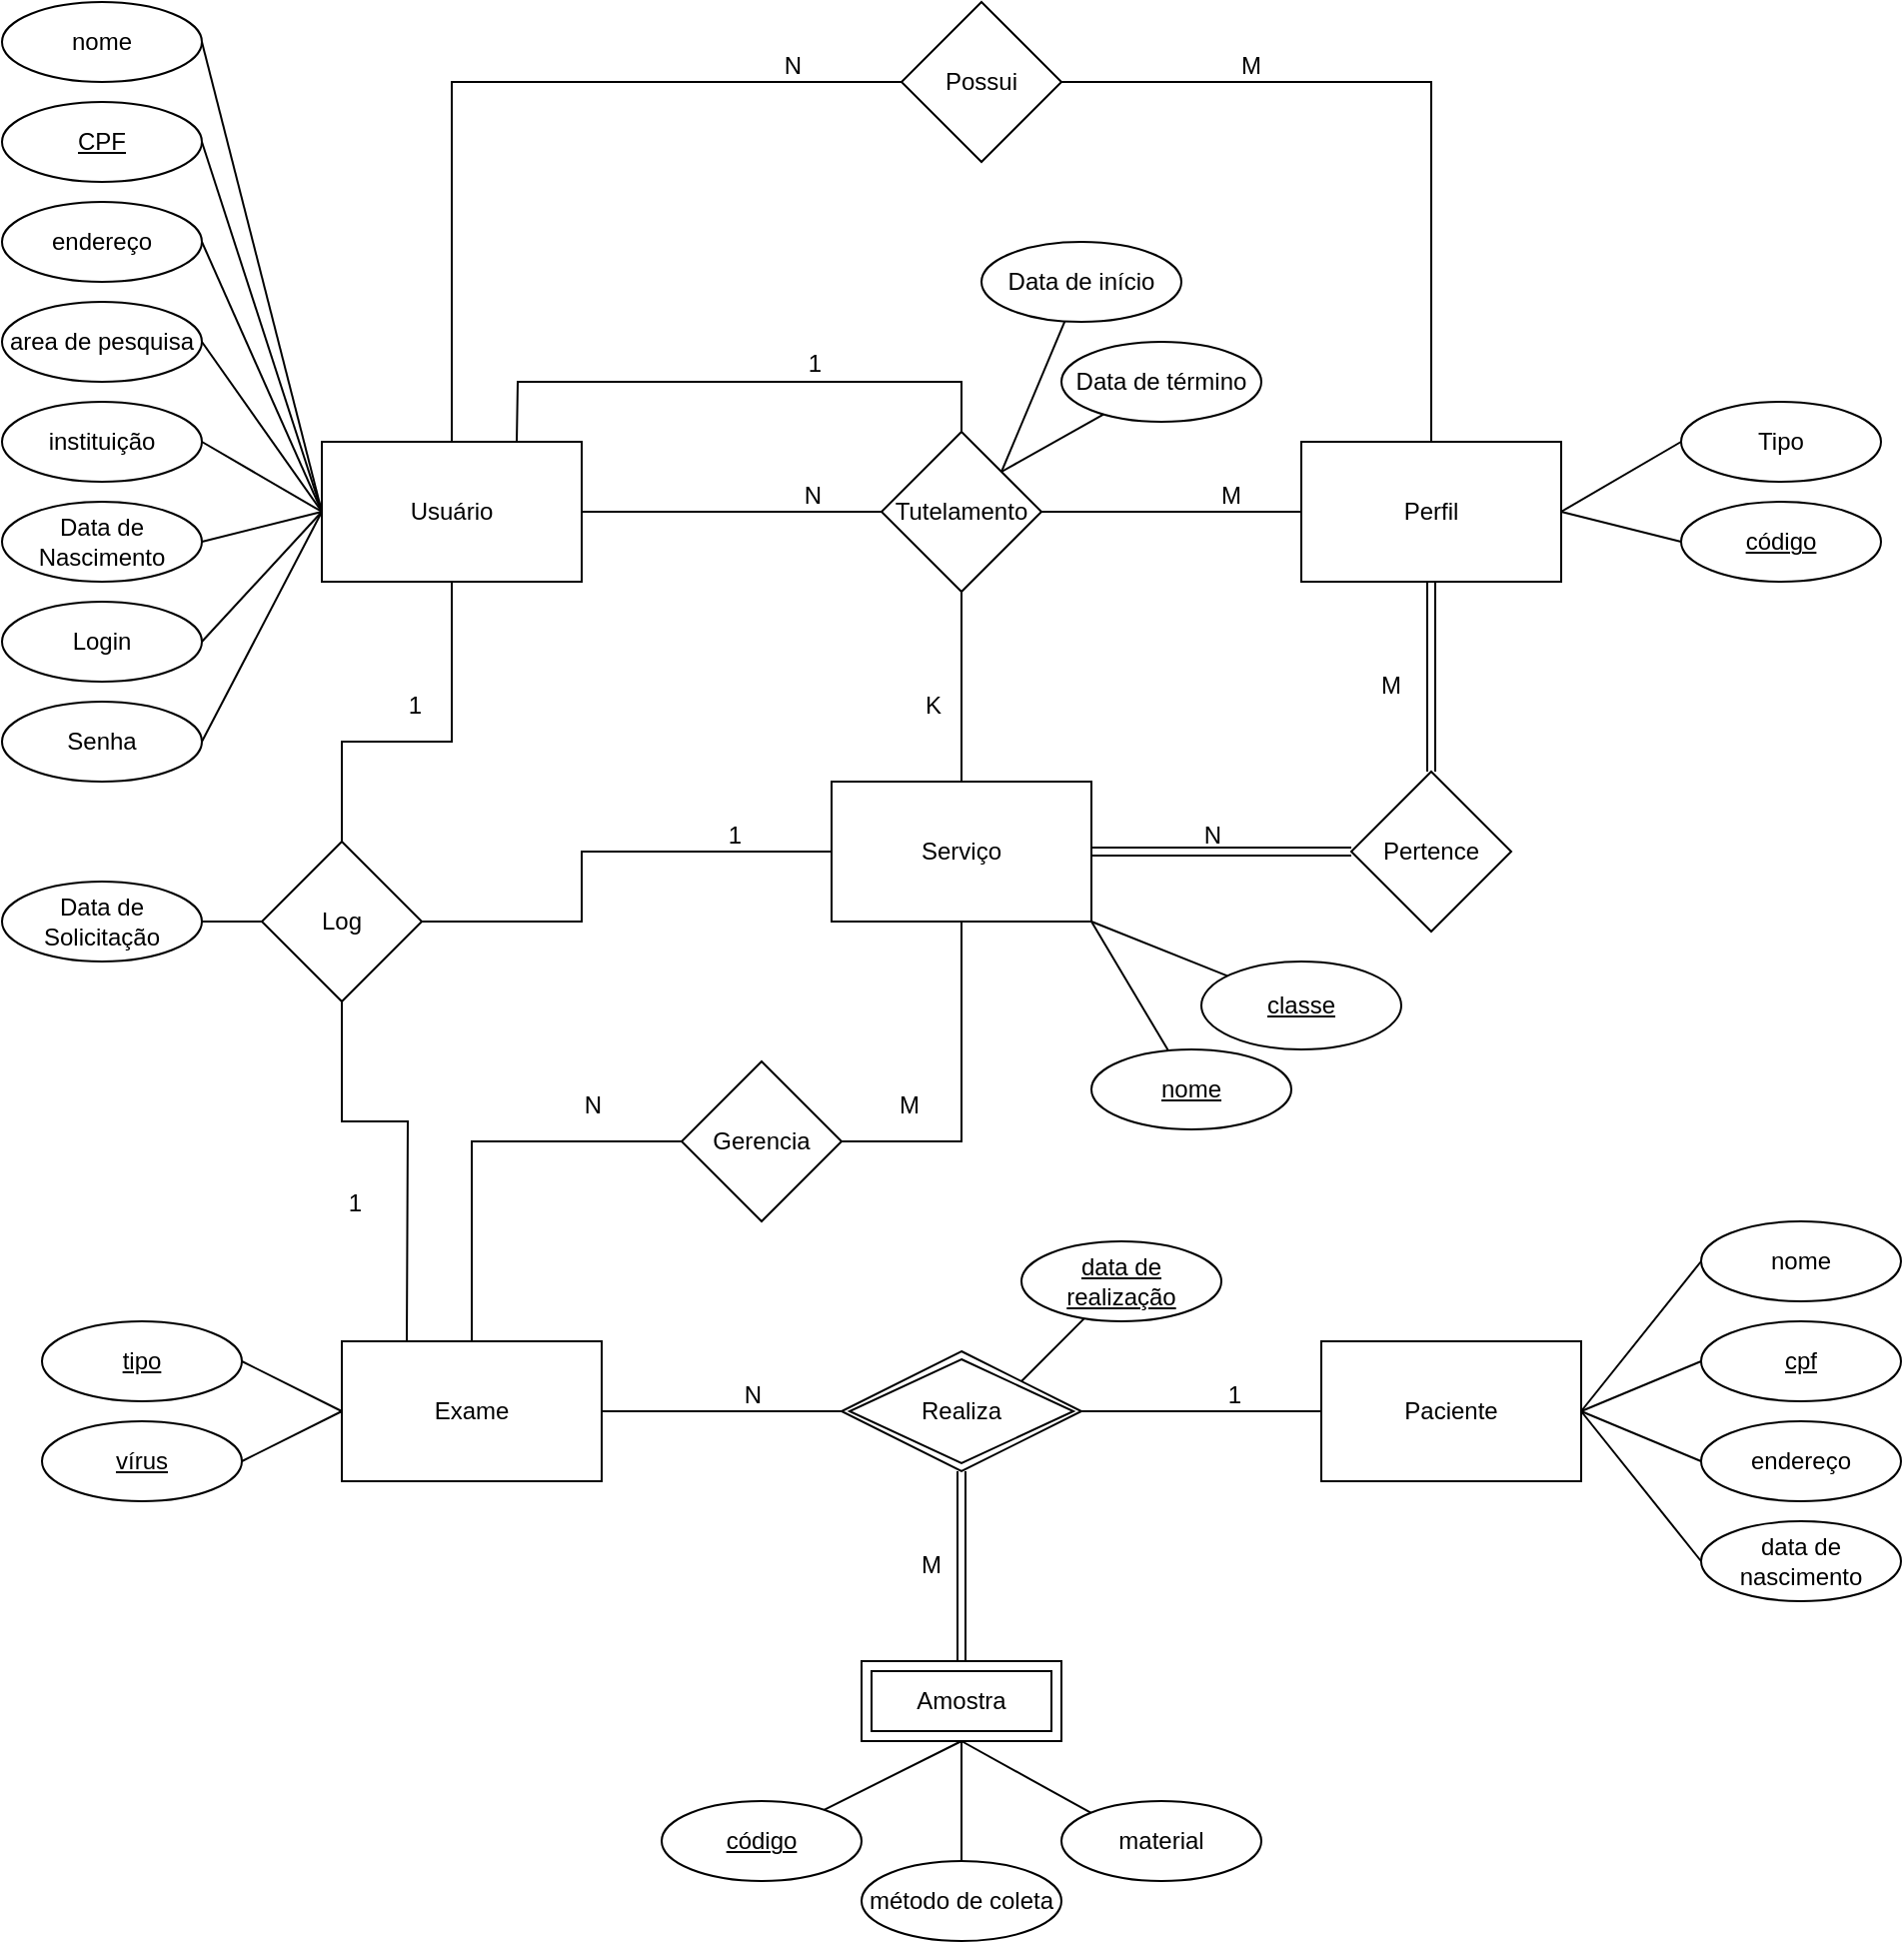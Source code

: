 <mxfile version="13.1.8" type="device"><diagram id="vqulIl1J4enLwHjpf-9g" name="Page-1"><mxGraphModel dx="1021" dy="624" grid="1" gridSize="10" guides="1" tooltips="1" connect="1" arrows="1" fold="1" page="1" pageScale="1" pageWidth="850" pageHeight="1100" math="0" shadow="0"><root><mxCell id="0"/><mxCell id="1" parent="0"/><mxCell id="Hca87l5G_y4M02Vb20pz-1" value="Usuário" style="rounded=0;whiteSpace=wrap;html=1;" parent="1" vertex="1"><mxGeometry x="330" y="250" width="130" height="70" as="geometry"/></mxCell><mxCell id="Hca87l5G_y4M02Vb20pz-2" value="nome" style="ellipse;whiteSpace=wrap;html=1;align=center;" parent="1" vertex="1"><mxGeometry x="170" y="30" width="100" height="40" as="geometry"/></mxCell><mxCell id="Hca87l5G_y4M02Vb20pz-4" value="endereço" style="ellipse;whiteSpace=wrap;html=1;align=center;" parent="1" vertex="1"><mxGeometry x="170" y="130" width="100" height="40" as="geometry"/></mxCell><mxCell id="Hca87l5G_y4M02Vb20pz-5" value="CPF" style="ellipse;whiteSpace=wrap;html=1;align=center;fontStyle=4;" parent="1" vertex="1"><mxGeometry x="170" y="80" width="100" height="40" as="geometry"/></mxCell><mxCell id="Hca87l5G_y4M02Vb20pz-6" value="area de pesquisa" style="ellipse;whiteSpace=wrap;html=1;align=center;" parent="1" vertex="1"><mxGeometry x="170" y="180" width="100" height="40" as="geometry"/></mxCell><mxCell id="Hca87l5G_y4M02Vb20pz-7" value="instituição" style="ellipse;whiteSpace=wrap;html=1;align=center;" parent="1" vertex="1"><mxGeometry x="170" y="230" width="100" height="40" as="geometry"/></mxCell><mxCell id="Hca87l5G_y4M02Vb20pz-8" value="Data de Nascimento" style="ellipse;whiteSpace=wrap;html=1;align=center;" parent="1" vertex="1"><mxGeometry x="170" y="280" width="100" height="40" as="geometry"/></mxCell><mxCell id="Hca87l5G_y4M02Vb20pz-9" value="Login" style="ellipse;whiteSpace=wrap;html=1;align=center;" parent="1" vertex="1"><mxGeometry x="170" y="330" width="100" height="40" as="geometry"/></mxCell><mxCell id="Hca87l5G_y4M02Vb20pz-10" value="Senha" style="ellipse;whiteSpace=wrap;html=1;align=center;" parent="1" vertex="1"><mxGeometry x="170" y="380" width="100" height="40" as="geometry"/></mxCell><mxCell id="Hca87l5G_y4M02Vb20pz-12" value="" style="endArrow=none;html=1;entryX=0;entryY=0.5;entryDx=0;entryDy=0;exitX=1;exitY=0.5;exitDx=0;exitDy=0;" parent="1" source="Hca87l5G_y4M02Vb20pz-2" target="Hca87l5G_y4M02Vb20pz-1" edge="1"><mxGeometry width="50" height="50" relative="1" as="geometry"><mxPoint x="400" y="370" as="sourcePoint"/><mxPoint x="450" y="320" as="targetPoint"/></mxGeometry></mxCell><mxCell id="Hca87l5G_y4M02Vb20pz-13" value="" style="endArrow=none;html=1;entryX=0;entryY=0.5;entryDx=0;entryDy=0;exitX=1;exitY=0.5;exitDx=0;exitDy=0;" parent="1" source="Hca87l5G_y4M02Vb20pz-5" target="Hca87l5G_y4M02Vb20pz-1" edge="1"><mxGeometry width="50" height="50" relative="1" as="geometry"><mxPoint x="290" y="130" as="sourcePoint"/><mxPoint x="370" y="270" as="targetPoint"/></mxGeometry></mxCell><mxCell id="Hca87l5G_y4M02Vb20pz-14" value="" style="endArrow=none;html=1;entryX=0;entryY=0.5;entryDx=0;entryDy=0;exitX=1;exitY=0.5;exitDx=0;exitDy=0;" parent="1" source="Hca87l5G_y4M02Vb20pz-4" target="Hca87l5G_y4M02Vb20pz-1" edge="1"><mxGeometry width="50" height="50" relative="1" as="geometry"><mxPoint x="290" y="180" as="sourcePoint"/><mxPoint x="370" y="270" as="targetPoint"/></mxGeometry></mxCell><mxCell id="Hca87l5G_y4M02Vb20pz-15" value="" style="endArrow=none;html=1;exitX=1;exitY=0.5;exitDx=0;exitDy=0;entryX=0;entryY=0.5;entryDx=0;entryDy=0;" parent="1" source="Hca87l5G_y4M02Vb20pz-6" target="Hca87l5G_y4M02Vb20pz-1" edge="1"><mxGeometry width="50" height="50" relative="1" as="geometry"><mxPoint x="290" y="230" as="sourcePoint"/><mxPoint x="360" y="260" as="targetPoint"/></mxGeometry></mxCell><mxCell id="Hca87l5G_y4M02Vb20pz-17" value="" style="endArrow=none;html=1;exitX=1;exitY=0.5;exitDx=0;exitDy=0;entryX=0;entryY=0.5;entryDx=0;entryDy=0;" parent="1" source="Hca87l5G_y4M02Vb20pz-7" target="Hca87l5G_y4M02Vb20pz-1" edge="1"><mxGeometry width="50" height="50" relative="1" as="geometry"><mxPoint x="290" y="280" as="sourcePoint"/><mxPoint x="370" y="270" as="targetPoint"/></mxGeometry></mxCell><mxCell id="Hca87l5G_y4M02Vb20pz-18" value="" style="endArrow=none;html=1;exitX=1;exitY=0.5;exitDx=0;exitDy=0;entryX=0;entryY=0.5;entryDx=0;entryDy=0;" parent="1" source="Hca87l5G_y4M02Vb20pz-8" target="Hca87l5G_y4M02Vb20pz-1" edge="1"><mxGeometry width="50" height="50" relative="1" as="geometry"><mxPoint x="290" y="330" as="sourcePoint"/><mxPoint x="360" y="260" as="targetPoint"/></mxGeometry></mxCell><mxCell id="Hca87l5G_y4M02Vb20pz-19" value="" style="endArrow=none;html=1;exitX=1;exitY=0.5;exitDx=0;exitDy=0;entryX=0;entryY=0.5;entryDx=0;entryDy=0;" parent="1" source="Hca87l5G_y4M02Vb20pz-9" target="Hca87l5G_y4M02Vb20pz-1" edge="1"><mxGeometry width="50" height="50" relative="1" as="geometry"><mxPoint x="290" y="380" as="sourcePoint"/><mxPoint x="370" y="270" as="targetPoint"/></mxGeometry></mxCell><mxCell id="Hca87l5G_y4M02Vb20pz-20" value="" style="endArrow=none;html=1;exitX=1;exitY=0.5;exitDx=0;exitDy=0;entryX=0;entryY=0.5;entryDx=0;entryDy=0;" parent="1" source="Hca87l5G_y4M02Vb20pz-10" target="Hca87l5G_y4M02Vb20pz-1" edge="1"><mxGeometry width="50" height="50" relative="1" as="geometry"><mxPoint x="290" y="430" as="sourcePoint"/><mxPoint x="370" y="270" as="targetPoint"/></mxGeometry></mxCell><mxCell id="Hca87l5G_y4M02Vb20pz-21" value="Tutelamento" style="rhombus;whiteSpace=wrap;html=1;" parent="1" vertex="1"><mxGeometry x="610" y="245" width="80" height="80" as="geometry"/></mxCell><mxCell id="Hca87l5G_y4M02Vb20pz-22" value="Perfil" style="rounded=0;whiteSpace=wrap;html=1;" parent="1" vertex="1"><mxGeometry x="820" y="250" width="130" height="70" as="geometry"/></mxCell><mxCell id="Hca87l5G_y4M02Vb20pz-25" value="Possui" style="rhombus;whiteSpace=wrap;html=1;" parent="1" vertex="1"><mxGeometry x="620" y="30" width="80" height="80" as="geometry"/></mxCell><mxCell id="Hca87l5G_y4M02Vb20pz-26" value="" style="endArrow=none;html=1;rounded=0;exitX=0.75;exitY=0;exitDx=0;exitDy=0;entryX=0.5;entryY=0;entryDx=0;entryDy=0;" parent="1" source="Hca87l5G_y4M02Vb20pz-1" target="Hca87l5G_y4M02Vb20pz-21" edge="1"><mxGeometry relative="1" as="geometry"><mxPoint x="370" y="290" as="sourcePoint"/><mxPoint x="580" y="220" as="targetPoint"/><Array as="points"><mxPoint x="428" y="220"/><mxPoint x="550" y="220"/><mxPoint x="650" y="220"/></Array></mxGeometry></mxCell><mxCell id="Hca87l5G_y4M02Vb20pz-27" value="1" style="resizable=0;html=1;align=right;verticalAlign=bottom;" parent="Hca87l5G_y4M02Vb20pz-26" connectable="0" vertex="1"><mxGeometry x="1" relative="1" as="geometry"><mxPoint x="-70" y="-25" as="offset"/></mxGeometry></mxCell><mxCell id="Hca87l5G_y4M02Vb20pz-28" value="" style="endArrow=none;html=1;rounded=0;entryX=0;entryY=0.5;entryDx=0;entryDy=0;" parent="1" target="Hca87l5G_y4M02Vb20pz-21" edge="1"><mxGeometry relative="1" as="geometry"><mxPoint x="460" y="285" as="sourcePoint"/><mxPoint x="530" y="290" as="targetPoint"/></mxGeometry></mxCell><mxCell id="Hca87l5G_y4M02Vb20pz-29" value="N" style="resizable=0;html=1;align=right;verticalAlign=bottom;" parent="Hca87l5G_y4M02Vb20pz-28" connectable="0" vertex="1"><mxGeometry x="1" relative="1" as="geometry"><mxPoint x="-30" as="offset"/></mxGeometry></mxCell><mxCell id="Hca87l5G_y4M02Vb20pz-33" value="" style="endArrow=none;html=1;rounded=0;exitX=0.5;exitY=0;exitDx=0;exitDy=0;entryX=0;entryY=0.5;entryDx=0;entryDy=0;" parent="1" source="Hca87l5G_y4M02Vb20pz-1" target="Hca87l5G_y4M02Vb20pz-25" edge="1"><mxGeometry relative="1" as="geometry"><mxPoint x="470" y="295" as="sourcePoint"/><mxPoint x="395" y="90" as="targetPoint"/><Array as="points"><mxPoint x="395" y="70"/></Array></mxGeometry></mxCell><mxCell id="Hca87l5G_y4M02Vb20pz-34" value="N" style="resizable=0;html=1;align=right;verticalAlign=bottom;" parent="Hca87l5G_y4M02Vb20pz-33" connectable="0" vertex="1"><mxGeometry x="1" relative="1" as="geometry"><mxPoint x="-50" as="offset"/></mxGeometry></mxCell><mxCell id="Hca87l5G_y4M02Vb20pz-35" value="" style="endArrow=none;html=1;rounded=0;exitX=0.5;exitY=0;exitDx=0;exitDy=0;entryX=1;entryY=0.5;entryDx=0;entryDy=0;" parent="1" source="Hca87l5G_y4M02Vb20pz-22" target="Hca87l5G_y4M02Vb20pz-25" edge="1"><mxGeometry relative="1" as="geometry"><mxPoint x="405" y="260" as="sourcePoint"/><mxPoint x="560" y="150" as="targetPoint"/><Array as="points"><mxPoint x="885" y="70"/></Array></mxGeometry></mxCell><mxCell id="Hca87l5G_y4M02Vb20pz-36" value="M" style="resizable=0;html=1;align=right;verticalAlign=bottom;" parent="Hca87l5G_y4M02Vb20pz-35" connectable="0" vertex="1"><mxGeometry x="1" relative="1" as="geometry"><mxPoint x="100" as="offset"/></mxGeometry></mxCell><mxCell id="Hca87l5G_y4M02Vb20pz-37" value="Data de início" style="ellipse;whiteSpace=wrap;html=1;align=center;" parent="1" vertex="1"><mxGeometry x="660" y="150" width="100" height="40" as="geometry"/></mxCell><mxCell id="Hca87l5G_y4M02Vb20pz-38" value="Data de término" style="ellipse;whiteSpace=wrap;html=1;align=center;" parent="1" vertex="1"><mxGeometry x="700" y="200" width="100" height="40" as="geometry"/></mxCell><mxCell id="Hca87l5G_y4M02Vb20pz-39" value="" style="endArrow=none;html=1;exitX=1;exitY=0;exitDx=0;exitDy=0;" parent="1" source="Hca87l5G_y4M02Vb20pz-21" target="Hca87l5G_y4M02Vb20pz-38" edge="1"><mxGeometry width="50" height="50" relative="1" as="geometry"><mxPoint x="690" y="310" as="sourcePoint"/><mxPoint x="740" y="260" as="targetPoint"/></mxGeometry></mxCell><mxCell id="Hca87l5G_y4M02Vb20pz-40" value="" style="endArrow=none;html=1;exitX=1;exitY=0;exitDx=0;exitDy=0;" parent="1" source="Hca87l5G_y4M02Vb20pz-21" target="Hca87l5G_y4M02Vb20pz-37" edge="1"><mxGeometry width="50" height="50" relative="1" as="geometry"><mxPoint x="680" y="275" as="sourcePoint"/><mxPoint x="731.024" y="246.299" as="targetPoint"/></mxGeometry></mxCell><mxCell id="Hca87l5G_y4M02Vb20pz-41" value="" style="endArrow=none;html=1;rounded=0;entryX=0;entryY=0.5;entryDx=0;entryDy=0;exitX=1;exitY=0.5;exitDx=0;exitDy=0;" parent="1" source="Hca87l5G_y4M02Vb20pz-21" target="Hca87l5G_y4M02Vb20pz-22" edge="1"><mxGeometry relative="1" as="geometry"><mxPoint x="470" y="295" as="sourcePoint"/><mxPoint x="620" y="295" as="targetPoint"/></mxGeometry></mxCell><mxCell id="Hca87l5G_y4M02Vb20pz-42" value="M" style="resizable=0;html=1;align=right;verticalAlign=bottom;" parent="Hca87l5G_y4M02Vb20pz-41" connectable="0" vertex="1"><mxGeometry x="1" relative="1" as="geometry"><mxPoint x="-30" as="offset"/></mxGeometry></mxCell><mxCell id="Hca87l5G_y4M02Vb20pz-43" value="Tipo" style="ellipse;whiteSpace=wrap;html=1;align=center;" parent="1" vertex="1"><mxGeometry x="1010" y="230" width="100" height="40" as="geometry"/></mxCell><mxCell id="Hca87l5G_y4M02Vb20pz-44" value="" style="endArrow=none;html=1;exitX=1;exitY=0.5;exitDx=0;exitDy=0;entryX=0;entryY=0.5;entryDx=0;entryDy=0;" parent="1" source="Hca87l5G_y4M02Vb20pz-22" target="Hca87l5G_y4M02Vb20pz-43" edge="1"><mxGeometry width="50" height="50" relative="1" as="geometry"><mxPoint x="680" y="275" as="sourcePoint"/><mxPoint x="731.024" y="246.299" as="targetPoint"/></mxGeometry></mxCell><mxCell id="Hca87l5G_y4M02Vb20pz-45" value="código" style="ellipse;whiteSpace=wrap;html=1;align=center;fontStyle=4;" parent="1" vertex="1"><mxGeometry x="1010" y="280" width="100" height="40" as="geometry"/></mxCell><mxCell id="Hca87l5G_y4M02Vb20pz-46" value="" style="endArrow=none;html=1;exitX=1;exitY=0.5;exitDx=0;exitDy=0;entryX=0;entryY=0.5;entryDx=0;entryDy=0;" parent="1" source="Hca87l5G_y4M02Vb20pz-22" target="Hca87l5G_y4M02Vb20pz-45" edge="1"><mxGeometry width="50" height="50" relative="1" as="geometry"><mxPoint x="960" y="295" as="sourcePoint"/><mxPoint x="1020" y="250" as="targetPoint"/></mxGeometry></mxCell><mxCell id="Hca87l5G_y4M02Vb20pz-47" value="Serviço" style="rounded=0;whiteSpace=wrap;html=1;" parent="1" vertex="1"><mxGeometry x="585" y="420" width="130" height="70" as="geometry"/></mxCell><mxCell id="Hca87l5G_y4M02Vb20pz-48" value="Pertence" style="rhombus;whiteSpace=wrap;html=1;" parent="1" vertex="1"><mxGeometry x="845" y="415" width="80" height="80" as="geometry"/></mxCell><mxCell id="Hca87l5G_y4M02Vb20pz-49" value="" style="shape=link;html=1;rounded=0;entryX=0;entryY=0.5;entryDx=0;entryDy=0;" parent="1" target="Hca87l5G_y4M02Vb20pz-48" edge="1"><mxGeometry relative="1" as="geometry"><mxPoint x="715" y="455" as="sourcePoint"/><mxPoint x="845" y="454.5" as="targetPoint"/></mxGeometry></mxCell><mxCell id="Hca87l5G_y4M02Vb20pz-50" value="N" style="resizable=0;html=1;align=right;verticalAlign=bottom;" parent="Hca87l5G_y4M02Vb20pz-49" connectable="0" vertex="1"><mxGeometry x="1" relative="1" as="geometry"><mxPoint x="-65" as="offset"/></mxGeometry></mxCell><mxCell id="Hca87l5G_y4M02Vb20pz-51" value="" style="shape=link;html=1;rounded=0;entryX=0.5;entryY=0;entryDx=0;entryDy=0;exitX=0.5;exitY=1;exitDx=0;exitDy=0;" parent="1" source="Hca87l5G_y4M02Vb20pz-22" target="Hca87l5G_y4M02Vb20pz-48" edge="1"><mxGeometry relative="1" as="geometry"><mxPoint x="725" y="465" as="sourcePoint"/><mxPoint x="855" y="465" as="targetPoint"/></mxGeometry></mxCell><mxCell id="Hca87l5G_y4M02Vb20pz-52" value="M" style="resizable=0;html=1;align=right;verticalAlign=bottom;" parent="Hca87l5G_y4M02Vb20pz-51" connectable="0" vertex="1"><mxGeometry x="1" relative="1" as="geometry"><mxPoint x="-15" y="-35" as="offset"/></mxGeometry></mxCell><mxCell id="Hca87l5G_y4M02Vb20pz-53" value="" style="endArrow=none;html=1;rounded=0;entryX=0.5;entryY=0;entryDx=0;entryDy=0;exitX=0.5;exitY=1;exitDx=0;exitDy=0;" parent="1" source="Hca87l5G_y4M02Vb20pz-21" target="Hca87l5G_y4M02Vb20pz-47" edge="1"><mxGeometry relative="1" as="geometry"><mxPoint x="700" y="295" as="sourcePoint"/><mxPoint x="830" y="295" as="targetPoint"/></mxGeometry></mxCell><mxCell id="Hca87l5G_y4M02Vb20pz-54" value="&lt;div&gt;K&lt;/div&gt;" style="resizable=0;html=1;align=right;verticalAlign=bottom;" parent="Hca87l5G_y4M02Vb20pz-53" connectable="0" vertex="1"><mxGeometry x="1" relative="1" as="geometry"><mxPoint x="-10" y="-30" as="offset"/></mxGeometry></mxCell><mxCell id="Hca87l5G_y4M02Vb20pz-55" value="classe" style="ellipse;whiteSpace=wrap;html=1;align=center;fontStyle=4;" parent="1" vertex="1"><mxGeometry x="770" y="510" width="100" height="44" as="geometry"/></mxCell><mxCell id="Hca87l5G_y4M02Vb20pz-56" value="&lt;div&gt;nome&lt;/div&gt;" style="ellipse;whiteSpace=wrap;html=1;align=center;fontStyle=4;" parent="1" vertex="1"><mxGeometry x="715" y="554" width="100" height="40" as="geometry"/></mxCell><mxCell id="Hca87l5G_y4M02Vb20pz-57" value="" style="endArrow=none;html=1;exitX=1;exitY=1;exitDx=0;exitDy=0;" parent="1" source="Hca87l5G_y4M02Vb20pz-47" target="Hca87l5G_y4M02Vb20pz-55" edge="1"><mxGeometry width="50" height="50" relative="1" as="geometry"><mxPoint x="290" y="480" as="sourcePoint"/><mxPoint x="340" y="295" as="targetPoint"/></mxGeometry></mxCell><mxCell id="Hca87l5G_y4M02Vb20pz-58" value="" style="endArrow=none;html=1;exitX=1;exitY=1;exitDx=0;exitDy=0;" parent="1" source="Hca87l5G_y4M02Vb20pz-47" target="Hca87l5G_y4M02Vb20pz-56" edge="1"><mxGeometry width="50" height="50" relative="1" as="geometry"><mxPoint x="595" y="465" as="sourcePoint"/><mxPoint x="560" y="440" as="targetPoint"/></mxGeometry></mxCell><mxCell id="Hca87l5G_y4M02Vb20pz-59" value="Gerencia" style="rhombus;whiteSpace=wrap;html=1;" parent="1" vertex="1"><mxGeometry x="510" y="560" width="80" height="80" as="geometry"/></mxCell><mxCell id="Hca87l5G_y4M02Vb20pz-60" value="Paciente" style="rounded=0;whiteSpace=wrap;html=1;" parent="1" vertex="1"><mxGeometry x="830" y="700" width="130" height="70" as="geometry"/></mxCell><mxCell id="Hca87l5G_y4M02Vb20pz-61" value="" style="endArrow=none;html=1;rounded=0;exitX=0.5;exitY=1;exitDx=0;exitDy=0;entryX=1;entryY=0.5;entryDx=0;entryDy=0;" parent="1" source="Hca87l5G_y4M02Vb20pz-47" target="Hca87l5G_y4M02Vb20pz-59" edge="1"><mxGeometry relative="1" as="geometry"><mxPoint x="649.5" y="530" as="sourcePoint"/><mxPoint x="610" y="630" as="targetPoint"/><Array as="points"><mxPoint x="650" y="600"/></Array></mxGeometry></mxCell><mxCell id="Hca87l5G_y4M02Vb20pz-62" value="&lt;div&gt;M&lt;/div&gt;" style="resizable=0;html=1;align=right;verticalAlign=bottom;" parent="Hca87l5G_y4M02Vb20pz-61" connectable="0" vertex="1"><mxGeometry x="1" relative="1" as="geometry"><mxPoint x="39.41" y="-10" as="offset"/></mxGeometry></mxCell><mxCell id="Hca87l5G_y4M02Vb20pz-63" value="" style="endArrow=none;html=1;rounded=0;entryX=0.5;entryY=0;entryDx=0;entryDy=0;" parent="1" source="Hca87l5G_y4M02Vb20pz-59" target="Hca87l5G_y4M02Vb20pz-71" edge="1"><mxGeometry relative="1" as="geometry"><mxPoint x="660" y="500" as="sourcePoint"/><mxPoint x="740" y="610" as="targetPoint"/><Array as="points"><mxPoint x="405" y="600"/></Array></mxGeometry></mxCell><mxCell id="Hca87l5G_y4M02Vb20pz-64" value="N" style="resizable=0;html=1;align=right;verticalAlign=bottom;" parent="Hca87l5G_y4M02Vb20pz-63" connectable="0" vertex="1"><mxGeometry x="1" relative="1" as="geometry"><mxPoint x="65" y="-109.71" as="offset"/></mxGeometry></mxCell><mxCell id="Hca87l5G_y4M02Vb20pz-65" value="tipo" style="ellipse;whiteSpace=wrap;html=1;align=center;fontStyle=4;" parent="1" vertex="1"><mxGeometry x="190" y="690" width="100" height="40" as="geometry"/></mxCell><mxCell id="Hca87l5G_y4M02Vb20pz-66" value="vírus" style="ellipse;whiteSpace=wrap;html=1;align=center;fontStyle=4;" parent="1" vertex="1"><mxGeometry x="190" y="740" width="100" height="40" as="geometry"/></mxCell><mxCell id="Hca87l5G_y4M02Vb20pz-67" value="" style="endArrow=none;html=1;exitX=1;exitY=0.5;exitDx=0;exitDy=0;entryX=0;entryY=0.5;entryDx=0;entryDy=0;" parent="1" source="Hca87l5G_y4M02Vb20pz-65" target="Hca87l5G_y4M02Vb20pz-71" edge="1"><mxGeometry width="50" height="50" relative="1" as="geometry"><mxPoint x="-235" y="475" as="sourcePoint"/><mxPoint x="320" y="710" as="targetPoint"/></mxGeometry></mxCell><mxCell id="Hca87l5G_y4M02Vb20pz-68" value="" style="endArrow=none;html=1;exitX=1;exitY=0.5;exitDx=0;exitDy=0;entryX=0;entryY=0.5;entryDx=0;entryDy=0;" parent="1" source="Hca87l5G_y4M02Vb20pz-66" target="Hca87l5G_y4M02Vb20pz-71" edge="1"><mxGeometry width="50" height="50" relative="1" as="geometry"><mxPoint x="210" y="690" as="sourcePoint"/><mxPoint x="320" y="715.0" as="targetPoint"/></mxGeometry></mxCell><mxCell id="Hca87l5G_y4M02Vb20pz-69" value="Realiza" style="shape=rhombus;double=1;perimeter=rhombusPerimeter;whiteSpace=wrap;html=1;align=center;" parent="1" vertex="1"><mxGeometry x="590" y="705" width="120" height="60" as="geometry"/></mxCell><mxCell id="Hca87l5G_y4M02Vb20pz-70" value="Amostra" style="shape=ext;margin=3;double=1;whiteSpace=wrap;html=1;align=center;" parent="1" vertex="1"><mxGeometry x="600" y="860" width="100" height="40" as="geometry"/></mxCell><mxCell id="Hca87l5G_y4M02Vb20pz-71" value="Exame" style="rounded=0;whiteSpace=wrap;html=1;" parent="1" vertex="1"><mxGeometry x="340" y="700" width="130" height="70" as="geometry"/></mxCell><mxCell id="Hca87l5G_y4M02Vb20pz-72" value="" style="endArrow=none;html=1;rounded=0;entryX=0;entryY=0.5;entryDx=0;entryDy=0;exitX=1;exitY=0.5;exitDx=0;exitDy=0;" parent="1" source="Hca87l5G_y4M02Vb20pz-69" target="Hca87l5G_y4M02Vb20pz-60" edge="1"><mxGeometry relative="1" as="geometry"><mxPoint x="570" y="730" as="sourcePoint"/><mxPoint x="730" y="730" as="targetPoint"/></mxGeometry></mxCell><mxCell id="Hca87l5G_y4M02Vb20pz-73" value="1" style="resizable=0;html=1;align=right;verticalAlign=bottom;" parent="Hca87l5G_y4M02Vb20pz-72" connectable="0" vertex="1"><mxGeometry x="1" relative="1" as="geometry"><mxPoint x="-40" as="offset"/></mxGeometry></mxCell><mxCell id="Hca87l5G_y4M02Vb20pz-76" value="" style="endArrow=none;html=1;rounded=0;entryX=0;entryY=0.5;entryDx=0;entryDy=0;exitX=1;exitY=0.5;exitDx=0;exitDy=0;" parent="1" source="Hca87l5G_y4M02Vb20pz-71" target="Hca87l5G_y4M02Vb20pz-69" edge="1"><mxGeometry relative="1" as="geometry"><mxPoint x="720" y="745" as="sourcePoint"/><mxPoint x="840" y="745" as="targetPoint"/></mxGeometry></mxCell><mxCell id="Hca87l5G_y4M02Vb20pz-77" value="N" style="resizable=0;html=1;align=right;verticalAlign=bottom;" parent="Hca87l5G_y4M02Vb20pz-76" connectable="0" vertex="1"><mxGeometry x="1" relative="1" as="geometry"><mxPoint x="-40" as="offset"/></mxGeometry></mxCell><mxCell id="Hca87l5G_y4M02Vb20pz-78" value="data de realização" style="ellipse;whiteSpace=wrap;html=1;align=center;fontStyle=4" parent="1" vertex="1"><mxGeometry x="680" y="650" width="100" height="40" as="geometry"/></mxCell><mxCell id="Hca87l5G_y4M02Vb20pz-79" value="" style="endArrow=none;html=1;entryX=1;entryY=0;entryDx=0;entryDy=0;" parent="1" source="Hca87l5G_y4M02Vb20pz-78" target="Hca87l5G_y4M02Vb20pz-69" edge="1"><mxGeometry width="50" height="50" relative="1" as="geometry"><mxPoint x="595" y="485" as="sourcePoint"/><mxPoint x="560" y="505" as="targetPoint"/></mxGeometry></mxCell><mxCell id="Hca87l5G_y4M02Vb20pz-80" value="" style="shape=link;html=1;rounded=0;entryX=0.5;entryY=1;entryDx=0;entryDy=0;exitX=0.5;exitY=0;exitDx=0;exitDy=0;" parent="1" source="Hca87l5G_y4M02Vb20pz-70" target="Hca87l5G_y4M02Vb20pz-69" edge="1"><mxGeometry relative="1" as="geometry"><mxPoint x="725" y="485" as="sourcePoint"/><mxPoint x="855" y="485" as="targetPoint"/></mxGeometry></mxCell><mxCell id="Hca87l5G_y4M02Vb20pz-81" value="M" style="resizable=0;html=1;align=right;verticalAlign=bottom;" parent="Hca87l5G_y4M02Vb20pz-80" connectable="0" vertex="1"><mxGeometry x="1" relative="1" as="geometry"><mxPoint x="-10" y="55" as="offset"/></mxGeometry></mxCell><mxCell id="Hca87l5G_y4M02Vb20pz-82" value="método de coleta" style="ellipse;whiteSpace=wrap;html=1;align=center;" parent="1" vertex="1"><mxGeometry x="600" y="960" width="100" height="40" as="geometry"/></mxCell><mxCell id="Hca87l5G_y4M02Vb20pz-83" value="" style="endArrow=none;html=1;entryX=0.5;entryY=0;entryDx=0;entryDy=0;exitX=0.5;exitY=1;exitDx=0;exitDy=0;" parent="1" source="Hca87l5G_y4M02Vb20pz-70" target="Hca87l5G_y4M02Vb20pz-82" edge="1"><mxGeometry width="50" height="50" relative="1" as="geometry"><mxPoint x="578.57" y="678.57" as="sourcePoint"/><mxPoint x="630" y="730" as="targetPoint"/></mxGeometry></mxCell><mxCell id="Hca87l5G_y4M02Vb20pz-84" value="material" style="ellipse;whiteSpace=wrap;html=1;align=center;" parent="1" vertex="1"><mxGeometry x="700" y="930" width="100" height="40" as="geometry"/></mxCell><mxCell id="Hca87l5G_y4M02Vb20pz-85" value="" style="endArrow=none;html=1;entryX=0;entryY=0;entryDx=0;entryDy=0;exitX=0.5;exitY=1;exitDx=0;exitDy=0;" parent="1" source="Hca87l5G_y4M02Vb20pz-70" target="Hca87l5G_y4M02Vb20pz-84" edge="1"><mxGeometry width="50" height="50" relative="1" as="geometry"><mxPoint x="660" y="910" as="sourcePoint"/><mxPoint x="660" y="970" as="targetPoint"/></mxGeometry></mxCell><mxCell id="Hca87l5G_y4M02Vb20pz-86" value="código" style="ellipse;whiteSpace=wrap;html=1;align=center;fontStyle=4;" parent="1" vertex="1"><mxGeometry x="500" y="930" width="100" height="40" as="geometry"/></mxCell><mxCell id="Hca87l5G_y4M02Vb20pz-87" value="" style="endArrow=none;html=1;" parent="1" target="Hca87l5G_y4M02Vb20pz-86" edge="1"><mxGeometry width="50" height="50" relative="1" as="geometry"><mxPoint x="650" y="900" as="sourcePoint"/><mxPoint x="660" y="970" as="targetPoint"/></mxGeometry></mxCell><mxCell id="Hca87l5G_y4M02Vb20pz-88" value="cpf" style="ellipse;whiteSpace=wrap;html=1;align=center;fontStyle=4;" parent="1" vertex="1"><mxGeometry x="1020" y="690" width="100" height="40" as="geometry"/></mxCell><mxCell id="Hca87l5G_y4M02Vb20pz-89" value="" style="endArrow=none;html=1;entryX=1;entryY=0.5;entryDx=0;entryDy=0;exitX=0;exitY=0.5;exitDx=0;exitDy=0;" parent="1" source="Hca87l5G_y4M02Vb20pz-88" target="Hca87l5G_y4M02Vb20pz-60" edge="1"><mxGeometry width="50" height="50" relative="1" as="geometry"><mxPoint x="1393.57" y="858.57" as="sourcePoint"/><mxPoint x="1155" y="915.0" as="targetPoint"/></mxGeometry></mxCell><mxCell id="Hca87l5G_y4M02Vb20pz-90" value="nome" style="ellipse;whiteSpace=wrap;html=1;align=center;" parent="1" vertex="1"><mxGeometry x="1020" y="640" width="100" height="40" as="geometry"/></mxCell><mxCell id="Hca87l5G_y4M02Vb20pz-91" value="" style="endArrow=none;html=1;entryX=1;entryY=0.5;entryDx=0;entryDy=0;exitX=0;exitY=0.5;exitDx=0;exitDy=0;" parent="1" source="Hca87l5G_y4M02Vb20pz-90" target="Hca87l5G_y4M02Vb20pz-60" edge="1"><mxGeometry width="50" height="50" relative="1" as="geometry"><mxPoint x="1020" y="660.0" as="sourcePoint"/><mxPoint x="1155" y="915.0" as="targetPoint"/></mxGeometry></mxCell><mxCell id="Hca87l5G_y4M02Vb20pz-92" value="endereço" style="ellipse;whiteSpace=wrap;html=1;align=center;" parent="1" vertex="1"><mxGeometry x="1020" y="740" width="100" height="40" as="geometry"/></mxCell><mxCell id="Hca87l5G_y4M02Vb20pz-93" value="data de nascimento" style="ellipse;whiteSpace=wrap;html=1;align=center;" parent="1" vertex="1"><mxGeometry x="1020" y="790" width="100" height="40" as="geometry"/></mxCell><mxCell id="Hca87l5G_y4M02Vb20pz-94" value="" style="endArrow=none;html=1;entryX=1;entryY=0.5;entryDx=0;entryDy=0;exitX=0;exitY=0.5;exitDx=0;exitDy=0;" parent="1" source="Hca87l5G_y4M02Vb20pz-92" target="Hca87l5G_y4M02Vb20pz-60" edge="1"><mxGeometry width="50" height="50" relative="1" as="geometry"><mxPoint x="1095" y="910" as="sourcePoint"/><mxPoint x="1155" y="915.0" as="targetPoint"/></mxGeometry></mxCell><mxCell id="Hca87l5G_y4M02Vb20pz-95" value="" style="endArrow=none;html=1;entryX=0;entryY=0.5;entryDx=0;entryDy=0;exitX=1;exitY=0.5;exitDx=0;exitDy=0;" parent="1" source="Hca87l5G_y4M02Vb20pz-60" target="Hca87l5G_y4M02Vb20pz-93" edge="1"><mxGeometry width="50" height="50" relative="1" as="geometry"><mxPoint x="1095" y="960" as="sourcePoint"/><mxPoint x="1155" y="915.0" as="targetPoint"/></mxGeometry></mxCell><mxCell id="rex6anjKEBjORW3IUzYR-4" value="Log" style="rhombus;whiteSpace=wrap;html=1;" vertex="1" parent="1"><mxGeometry x="300" y="450" width="80" height="80" as="geometry"/></mxCell><mxCell id="rex6anjKEBjORW3IUzYR-7" value="" style="endArrow=none;html=1;rounded=0;entryX=0;entryY=0.5;entryDx=0;entryDy=0;exitX=1;exitY=0.5;exitDx=0;exitDy=0;" edge="1" parent="1" source="rex6anjKEBjORW3IUzYR-4" target="Hca87l5G_y4M02Vb20pz-47"><mxGeometry relative="1" as="geometry"><mxPoint x="460" y="510" as="sourcePoint"/><mxPoint x="390" y="480" as="targetPoint"/><Array as="points"><mxPoint x="460" y="490"/><mxPoint x="460" y="455"/></Array></mxGeometry></mxCell><mxCell id="rex6anjKEBjORW3IUzYR-8" value="1" style="resizable=0;html=1;align=right;verticalAlign=bottom;" connectable="0" vertex="1" parent="rex6anjKEBjORW3IUzYR-7"><mxGeometry x="1" relative="1" as="geometry"><mxPoint x="-45" as="offset"/></mxGeometry></mxCell><mxCell id="rex6anjKEBjORW3IUzYR-9" value="" style="endArrow=none;html=1;rounded=0;entryX=0.25;entryY=0;entryDx=0;entryDy=0;exitX=0.5;exitY=1;exitDx=0;exitDy=0;" edge="1" parent="1" source="rex6anjKEBjORW3IUzYR-4" target="Hca87l5G_y4M02Vb20pz-71"><mxGeometry relative="1" as="geometry"><mxPoint x="390" y="500" as="sourcePoint"/><mxPoint x="595" y="465" as="targetPoint"/><Array as="points"><mxPoint x="340" y="590"/><mxPoint x="373" y="590"/></Array></mxGeometry></mxCell><mxCell id="rex6anjKEBjORW3IUzYR-10" value="1" style="resizable=0;html=1;align=right;verticalAlign=bottom;" connectable="0" vertex="1" parent="rex6anjKEBjORW3IUzYR-9"><mxGeometry x="1" relative="1" as="geometry"><mxPoint x="-22.5" y="-60.53" as="offset"/></mxGeometry></mxCell><mxCell id="rex6anjKEBjORW3IUzYR-11" value="" style="endArrow=none;html=1;rounded=0;entryX=0.5;entryY=0;entryDx=0;entryDy=0;exitX=0.5;exitY=1;exitDx=0;exitDy=0;" edge="1" parent="1" source="Hca87l5G_y4M02Vb20pz-1" target="rex6anjKEBjORW3IUzYR-4"><mxGeometry relative="1" as="geometry"><mxPoint x="350" y="540" as="sourcePoint"/><mxPoint x="382.5" y="690.0" as="targetPoint"/><Array as="points"><mxPoint x="395" y="400"/><mxPoint x="340" y="400"/></Array></mxGeometry></mxCell><mxCell id="rex6anjKEBjORW3IUzYR-12" value="1" style="resizable=0;html=1;align=right;verticalAlign=bottom;" connectable="0" vertex="1" parent="rex6anjKEBjORW3IUzYR-11"><mxGeometry x="1" relative="1" as="geometry"><mxPoint x="40" y="-59.97" as="offset"/></mxGeometry></mxCell><mxCell id="rex6anjKEBjORW3IUzYR-13" value="Data de Solicitação" style="ellipse;whiteSpace=wrap;html=1;align=center;" vertex="1" parent="1"><mxGeometry x="170" y="470" width="100" height="40" as="geometry"/></mxCell><mxCell id="rex6anjKEBjORW3IUzYR-14" value="" style="endArrow=none;html=1;exitX=1;exitY=0.5;exitDx=0;exitDy=0;entryX=0;entryY=0.5;entryDx=0;entryDy=0;" edge="1" parent="1" source="rex6anjKEBjORW3IUzYR-13" target="rex6anjKEBjORW3IUzYR-4"><mxGeometry width="50" height="50" relative="1" as="geometry"><mxPoint x="280.0" y="410" as="sourcePoint"/><mxPoint x="340" y="295" as="targetPoint"/></mxGeometry></mxCell></root></mxGraphModel></diagram></mxfile>